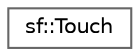 digraph "Graphical Class Hierarchy"
{
 // LATEX_PDF_SIZE
  bgcolor="transparent";
  edge [fontname=Helvetica,fontsize=10,labelfontname=Helvetica,labelfontsize=10];
  node [fontname=Helvetica,fontsize=10,shape=box,height=0.2,width=0.4];
  rankdir="LR";
  Node0 [id="Node000000",label="sf::Touch",height=0.2,width=0.4,color="grey40", fillcolor="white", style="filled",URL="$classsf_1_1_touch.html",tooltip="Give access to the real-time state of the touches."];
}
